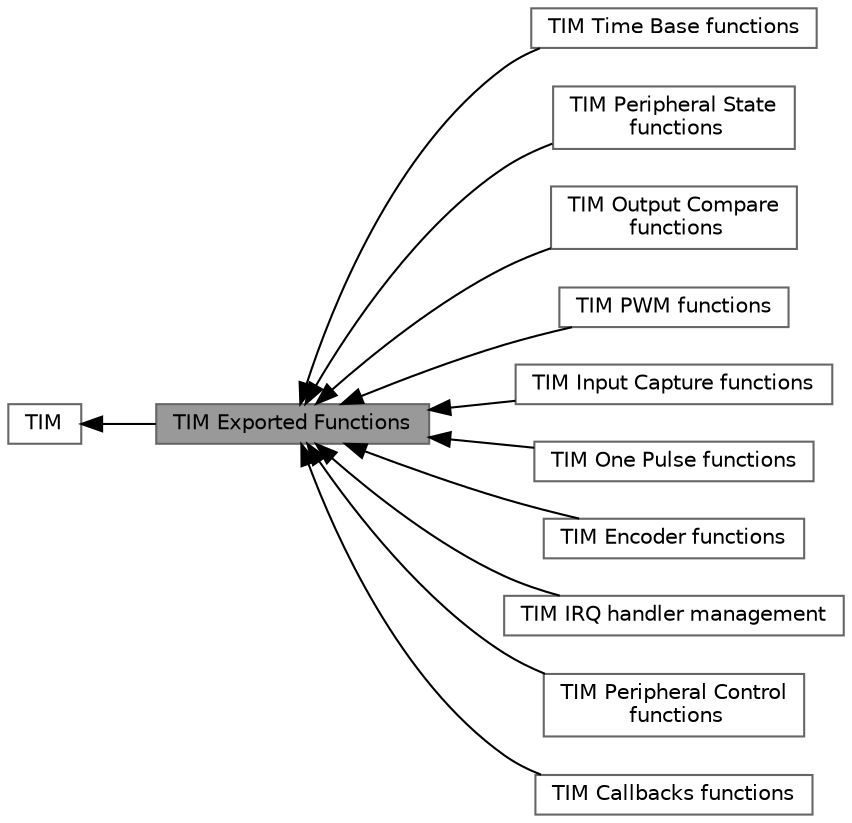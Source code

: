 digraph "TIM Exported Functions"
{
 // LATEX_PDF_SIZE
  bgcolor="transparent";
  edge [fontname=Helvetica,fontsize=10,labelfontname=Helvetica,labelfontsize=10];
  node [fontname=Helvetica,fontsize=10,shape=box,height=0.2,width=0.4];
  rankdir=LR;
  Node2 [id="Node000002",label="TIM",height=0.2,width=0.4,color="grey40", fillcolor="white", style="filled",URL="$group___t_i_m.html",tooltip="TIM HAL module driver."];
  Node1 [id="Node000001",label="TIM Exported Functions",height=0.2,width=0.4,color="gray40", fillcolor="grey60", style="filled", fontcolor="black",tooltip=" "];
  Node6 [id="Node000006",label="TIM Time Base functions",height=0.2,width=0.4,color="grey40", fillcolor="white", style="filled",URL="$group___t_i_m___exported___functions___group1.html",tooltip="Time Base functions."];
  Node5 [id="Node000005",label="TIM Peripheral State\l functions",height=0.2,width=0.4,color="grey40", fillcolor="white", style="filled",URL="$group___t_i_m___exported___functions___group10.html",tooltip="Peripheral State functions."];
  Node7 [id="Node000007",label="TIM Output Compare\l functions",height=0.2,width=0.4,color="grey40", fillcolor="white", style="filled",URL="$group___t_i_m___exported___functions___group2.html",tooltip="TIM Output Compare functions."];
  Node8 [id="Node000008",label="TIM PWM functions",height=0.2,width=0.4,color="grey40", fillcolor="white", style="filled",URL="$group___t_i_m___exported___functions___group3.html",tooltip="TIM PWM functions."];
  Node9 [id="Node000009",label="TIM Input Capture functions",height=0.2,width=0.4,color="grey40", fillcolor="white", style="filled",URL="$group___t_i_m___exported___functions___group4.html",tooltip="TIM Input Capture functions."];
  Node10 [id="Node000010",label="TIM One Pulse functions",height=0.2,width=0.4,color="grey40", fillcolor="white", style="filled",URL="$group___t_i_m___exported___functions___group5.html",tooltip="TIM One Pulse functions."];
  Node11 [id="Node000011",label="TIM Encoder functions",height=0.2,width=0.4,color="grey40", fillcolor="white", style="filled",URL="$group___t_i_m___exported___functions___group6.html",tooltip="TIM Encoder functions."];
  Node12 [id="Node000012",label="TIM IRQ handler management",height=0.2,width=0.4,color="grey40", fillcolor="white", style="filled",URL="$group___t_i_m___exported___functions___group7.html",tooltip="IRQ handler management."];
  Node3 [id="Node000003",label="TIM Peripheral Control\l functions",height=0.2,width=0.4,color="grey40", fillcolor="white", style="filled",URL="$group___t_i_m___exported___functions___group8.html",tooltip="Peripheral Control functions."];
  Node4 [id="Node000004",label="TIM Callbacks functions",height=0.2,width=0.4,color="grey40", fillcolor="white", style="filled",URL="$group___t_i_m___exported___functions___group9.html",tooltip="TIM Callbacks functions."];
  Node2->Node1 [shape=plaintext, dir="back", style="solid"];
  Node1->Node3 [shape=plaintext, dir="back", style="solid"];
  Node1->Node4 [shape=plaintext, dir="back", style="solid"];
  Node1->Node5 [shape=plaintext, dir="back", style="solid"];
  Node1->Node6 [shape=plaintext, dir="back", style="solid"];
  Node1->Node7 [shape=plaintext, dir="back", style="solid"];
  Node1->Node8 [shape=plaintext, dir="back", style="solid"];
  Node1->Node9 [shape=plaintext, dir="back", style="solid"];
  Node1->Node10 [shape=plaintext, dir="back", style="solid"];
  Node1->Node11 [shape=plaintext, dir="back", style="solid"];
  Node1->Node12 [shape=plaintext, dir="back", style="solid"];
}
